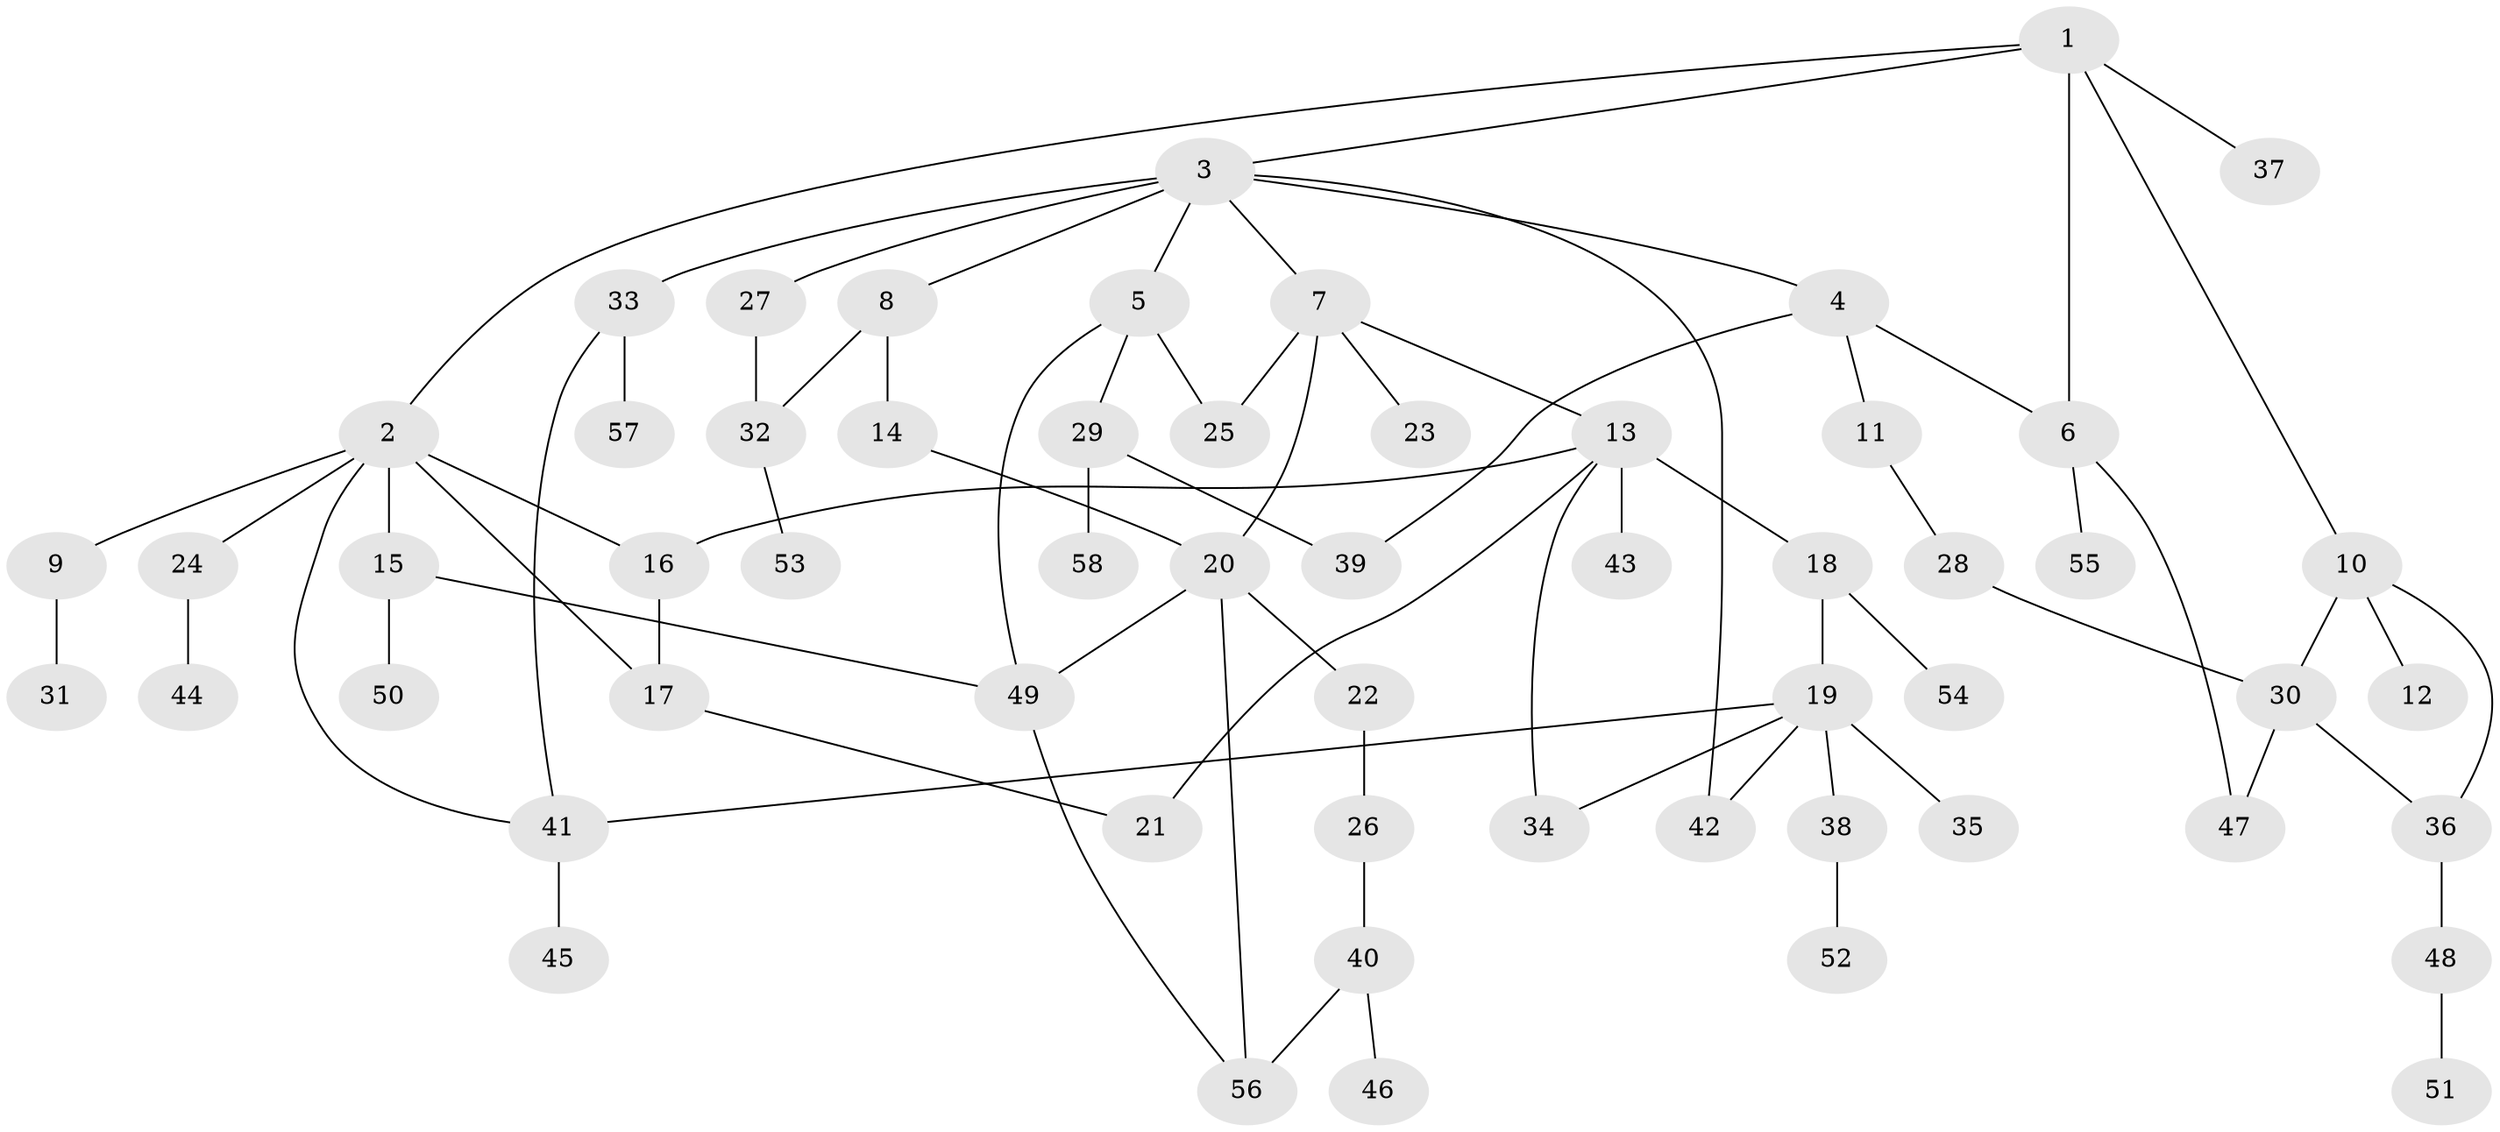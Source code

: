 // coarse degree distribution, {6: 0.08333333333333333, 7: 0.027777777777777776, 9: 0.027777777777777776, 5: 0.08333333333333333, 3: 0.19444444444444445, 1: 0.3888888888888889, 2: 0.1388888888888889, 4: 0.05555555555555555}
// Generated by graph-tools (version 1.1) at 2025/23/03/03/25 07:23:31]
// undirected, 58 vertices, 76 edges
graph export_dot {
graph [start="1"]
  node [color=gray90,style=filled];
  1;
  2;
  3;
  4;
  5;
  6;
  7;
  8;
  9;
  10;
  11;
  12;
  13;
  14;
  15;
  16;
  17;
  18;
  19;
  20;
  21;
  22;
  23;
  24;
  25;
  26;
  27;
  28;
  29;
  30;
  31;
  32;
  33;
  34;
  35;
  36;
  37;
  38;
  39;
  40;
  41;
  42;
  43;
  44;
  45;
  46;
  47;
  48;
  49;
  50;
  51;
  52;
  53;
  54;
  55;
  56;
  57;
  58;
  1 -- 2;
  1 -- 3;
  1 -- 6;
  1 -- 10;
  1 -- 37;
  2 -- 9;
  2 -- 15;
  2 -- 16;
  2 -- 17;
  2 -- 24;
  2 -- 41;
  3 -- 4;
  3 -- 5;
  3 -- 7;
  3 -- 8;
  3 -- 27;
  3 -- 33;
  3 -- 42;
  4 -- 11;
  4 -- 39;
  4 -- 6;
  5 -- 29;
  5 -- 49;
  5 -- 25;
  6 -- 55;
  6 -- 47;
  7 -- 13;
  7 -- 20;
  7 -- 23;
  7 -- 25;
  8 -- 14;
  8 -- 32;
  9 -- 31;
  10 -- 12;
  10 -- 36;
  10 -- 30;
  11 -- 28;
  13 -- 18;
  13 -- 34;
  13 -- 43;
  13 -- 21;
  13 -- 16;
  14 -- 20;
  15 -- 50;
  15 -- 49;
  16 -- 17;
  17 -- 21;
  18 -- 19;
  18 -- 54;
  19 -- 35;
  19 -- 38;
  19 -- 42;
  19 -- 41;
  19 -- 34;
  20 -- 22;
  20 -- 56;
  20 -- 49;
  22 -- 26;
  24 -- 44;
  26 -- 40;
  27 -- 32;
  28 -- 30;
  29 -- 39;
  29 -- 58;
  30 -- 47;
  30 -- 36;
  32 -- 53;
  33 -- 57;
  33 -- 41;
  36 -- 48;
  38 -- 52;
  40 -- 46;
  40 -- 56;
  41 -- 45;
  48 -- 51;
  49 -- 56;
}
